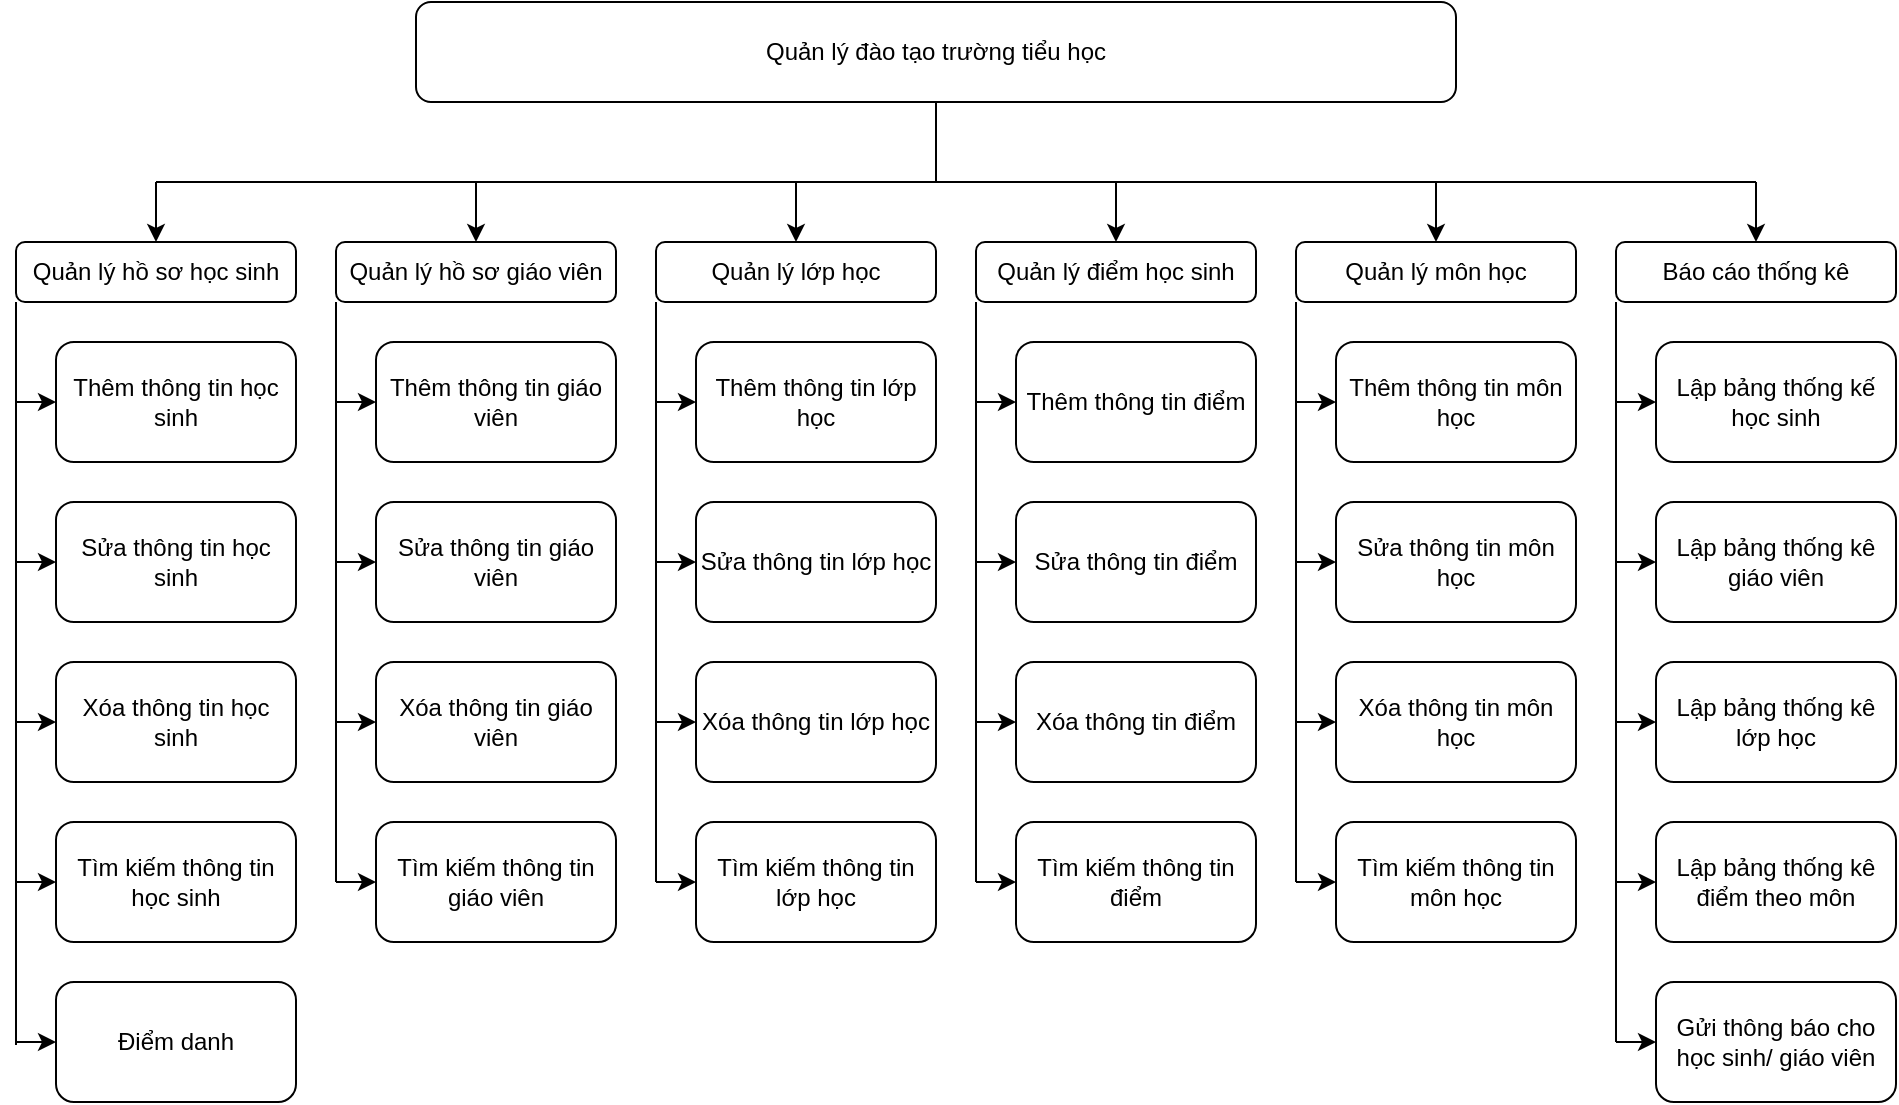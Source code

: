 <mxfile version="20.8.15" type="github">
  <diagram id="C5RBs43oDa-KdzZeNtuy" name="Page-1">
    <mxGraphModel dx="1400" dy="809" grid="1" gridSize="10" guides="1" tooltips="1" connect="1" arrows="1" fold="1" page="1" pageScale="1" pageWidth="827" pageHeight="1169" math="0" shadow="0">
      <root>
        <mxCell id="WIyWlLk6GJQsqaUBKTNV-0" />
        <mxCell id="WIyWlLk6GJQsqaUBKTNV-1" parent="WIyWlLk6GJQsqaUBKTNV-0" />
        <mxCell id="VFHLRUXjPI2VPW3mWnHd-0" value="Quản lý đào tạo trường tiểu học" style="rounded=1;whiteSpace=wrap;html=1;" vertex="1" parent="WIyWlLk6GJQsqaUBKTNV-1">
          <mxGeometry x="210" y="240" width="520" height="50" as="geometry" />
        </mxCell>
        <mxCell id="VFHLRUXjPI2VPW3mWnHd-1" value="Quản lý hồ sơ học sinh" style="rounded=1;whiteSpace=wrap;html=1;" vertex="1" parent="WIyWlLk6GJQsqaUBKTNV-1">
          <mxGeometry x="10" y="360" width="140" height="30" as="geometry" />
        </mxCell>
        <mxCell id="VFHLRUXjPI2VPW3mWnHd-2" value="Quản lý lớp học" style="rounded=1;whiteSpace=wrap;html=1;" vertex="1" parent="WIyWlLk6GJQsqaUBKTNV-1">
          <mxGeometry x="330" y="360" width="140" height="30" as="geometry" />
        </mxCell>
        <mxCell id="VFHLRUXjPI2VPW3mWnHd-3" value="Quản lý điểm học sinh" style="rounded=1;whiteSpace=wrap;html=1;" vertex="1" parent="WIyWlLk6GJQsqaUBKTNV-1">
          <mxGeometry x="490" y="360" width="140" height="30" as="geometry" />
        </mxCell>
        <mxCell id="VFHLRUXjPI2VPW3mWnHd-4" value="Quản lý hồ sơ giáo viên" style="rounded=1;whiteSpace=wrap;html=1;" vertex="1" parent="WIyWlLk6GJQsqaUBKTNV-1">
          <mxGeometry x="170" y="360" width="140" height="30" as="geometry" />
        </mxCell>
        <mxCell id="VFHLRUXjPI2VPW3mWnHd-5" value="Quản lý môn học" style="rounded=1;whiteSpace=wrap;html=1;" vertex="1" parent="WIyWlLk6GJQsqaUBKTNV-1">
          <mxGeometry x="650" y="360" width="140" height="30" as="geometry" />
        </mxCell>
        <mxCell id="VFHLRUXjPI2VPW3mWnHd-6" value="Báo cáo thống kê" style="rounded=1;whiteSpace=wrap;html=1;" vertex="1" parent="WIyWlLk6GJQsqaUBKTNV-1">
          <mxGeometry x="810" y="360" width="140" height="30" as="geometry" />
        </mxCell>
        <mxCell id="VFHLRUXjPI2VPW3mWnHd-8" value="" style="endArrow=none;html=1;rounded=0;" edge="1" parent="WIyWlLk6GJQsqaUBKTNV-1">
          <mxGeometry width="50" height="50" relative="1" as="geometry">
            <mxPoint x="80" y="330" as="sourcePoint" />
            <mxPoint x="880" y="330" as="targetPoint" />
          </mxGeometry>
        </mxCell>
        <mxCell id="VFHLRUXjPI2VPW3mWnHd-10" value="" style="endArrow=none;html=1;rounded=0;entryX=0.5;entryY=1;entryDx=0;entryDy=0;" edge="1" parent="WIyWlLk6GJQsqaUBKTNV-1" target="VFHLRUXjPI2VPW3mWnHd-0">
          <mxGeometry width="50" height="50" relative="1" as="geometry">
            <mxPoint x="470" y="330" as="sourcePoint" />
            <mxPoint x="490" y="320" as="targetPoint" />
          </mxGeometry>
        </mxCell>
        <mxCell id="VFHLRUXjPI2VPW3mWnHd-11" value="" style="endArrow=classic;html=1;rounded=0;entryX=0.5;entryY=0;entryDx=0;entryDy=0;" edge="1" parent="WIyWlLk6GJQsqaUBKTNV-1" target="VFHLRUXjPI2VPW3mWnHd-2">
          <mxGeometry width="50" height="50" relative="1" as="geometry">
            <mxPoint x="400" y="330" as="sourcePoint" />
            <mxPoint x="490" y="320" as="targetPoint" />
          </mxGeometry>
        </mxCell>
        <mxCell id="VFHLRUXjPI2VPW3mWnHd-12" value="" style="endArrow=classic;html=1;rounded=0;entryX=0.5;entryY=0;entryDx=0;entryDy=0;" edge="1" parent="WIyWlLk6GJQsqaUBKTNV-1" target="VFHLRUXjPI2VPW3mWnHd-4">
          <mxGeometry width="50" height="50" relative="1" as="geometry">
            <mxPoint x="240" y="330" as="sourcePoint" />
            <mxPoint x="490" y="320" as="targetPoint" />
          </mxGeometry>
        </mxCell>
        <mxCell id="VFHLRUXjPI2VPW3mWnHd-13" value="" style="endArrow=classic;html=1;rounded=0;entryX=0.5;entryY=0;entryDx=0;entryDy=0;" edge="1" parent="WIyWlLk6GJQsqaUBKTNV-1" target="VFHLRUXjPI2VPW3mWnHd-1">
          <mxGeometry width="50" height="50" relative="1" as="geometry">
            <mxPoint x="80" y="330" as="sourcePoint" />
            <mxPoint x="270" y="320" as="targetPoint" />
          </mxGeometry>
        </mxCell>
        <mxCell id="VFHLRUXjPI2VPW3mWnHd-14" value="" style="endArrow=classic;html=1;rounded=0;entryX=0.5;entryY=0;entryDx=0;entryDy=0;" edge="1" parent="WIyWlLk6GJQsqaUBKTNV-1" target="VFHLRUXjPI2VPW3mWnHd-3">
          <mxGeometry width="50" height="50" relative="1" as="geometry">
            <mxPoint x="560" y="330" as="sourcePoint" />
            <mxPoint x="730" y="320" as="targetPoint" />
          </mxGeometry>
        </mxCell>
        <mxCell id="VFHLRUXjPI2VPW3mWnHd-15" value="" style="endArrow=classic;html=1;rounded=0;entryX=0.5;entryY=0;entryDx=0;entryDy=0;" edge="1" parent="WIyWlLk6GJQsqaUBKTNV-1" target="VFHLRUXjPI2VPW3mWnHd-5">
          <mxGeometry width="50" height="50" relative="1" as="geometry">
            <mxPoint x="720" y="330" as="sourcePoint" />
            <mxPoint x="730" y="320" as="targetPoint" />
          </mxGeometry>
        </mxCell>
        <mxCell id="VFHLRUXjPI2VPW3mWnHd-16" value="" style="endArrow=classic;html=1;rounded=0;entryX=0.5;entryY=0;entryDx=0;entryDy=0;" edge="1" parent="WIyWlLk6GJQsqaUBKTNV-1" target="VFHLRUXjPI2VPW3mWnHd-6">
          <mxGeometry width="50" height="50" relative="1" as="geometry">
            <mxPoint x="880" y="330" as="sourcePoint" />
            <mxPoint x="730" y="320" as="targetPoint" />
          </mxGeometry>
        </mxCell>
        <mxCell id="VFHLRUXjPI2VPW3mWnHd-17" value="Thêm thông tin học sinh" style="rounded=1;whiteSpace=wrap;html=1;" vertex="1" parent="WIyWlLk6GJQsqaUBKTNV-1">
          <mxGeometry x="30" y="410" width="120" height="60" as="geometry" />
        </mxCell>
        <mxCell id="VFHLRUXjPI2VPW3mWnHd-18" value="Sửa thông tin học sinh" style="rounded=1;whiteSpace=wrap;html=1;" vertex="1" parent="WIyWlLk6GJQsqaUBKTNV-1">
          <mxGeometry x="30" y="490" width="120" height="60" as="geometry" />
        </mxCell>
        <mxCell id="VFHLRUXjPI2VPW3mWnHd-19" value="Xóa thông tin học sinh" style="rounded=1;whiteSpace=wrap;html=1;" vertex="1" parent="WIyWlLk6GJQsqaUBKTNV-1">
          <mxGeometry x="30" y="570" width="120" height="60" as="geometry" />
        </mxCell>
        <mxCell id="VFHLRUXjPI2VPW3mWnHd-20" value="Tìm kiếm thông tin học sinh" style="rounded=1;whiteSpace=wrap;html=1;" vertex="1" parent="WIyWlLk6GJQsqaUBKTNV-1">
          <mxGeometry x="30" y="650" width="120" height="60" as="geometry" />
        </mxCell>
        <mxCell id="VFHLRUXjPI2VPW3mWnHd-21" value="Điểm danh" style="rounded=1;whiteSpace=wrap;html=1;" vertex="1" parent="WIyWlLk6GJQsqaUBKTNV-1">
          <mxGeometry x="30" y="730" width="120" height="60" as="geometry" />
        </mxCell>
        <mxCell id="VFHLRUXjPI2VPW3mWnHd-22" value="" style="endArrow=none;html=1;rounded=0;" edge="1" parent="WIyWlLk6GJQsqaUBKTNV-1">
          <mxGeometry width="50" height="50" relative="1" as="geometry">
            <mxPoint x="10" y="390" as="sourcePoint" />
            <mxPoint x="10" y="761.455" as="targetPoint" />
          </mxGeometry>
        </mxCell>
        <mxCell id="VFHLRUXjPI2VPW3mWnHd-23" value="" style="endArrow=classic;html=1;rounded=0;entryX=0;entryY=0.5;entryDx=0;entryDy=0;" edge="1" parent="WIyWlLk6GJQsqaUBKTNV-1" target="VFHLRUXjPI2VPW3mWnHd-17">
          <mxGeometry width="50" height="50" relative="1" as="geometry">
            <mxPoint x="10" y="440" as="sourcePoint" />
            <mxPoint x="300" y="490" as="targetPoint" />
          </mxGeometry>
        </mxCell>
        <mxCell id="VFHLRUXjPI2VPW3mWnHd-24" value="" style="endArrow=classic;html=1;rounded=0;entryX=0;entryY=0.5;entryDx=0;entryDy=0;" edge="1" parent="WIyWlLk6GJQsqaUBKTNV-1" target="VFHLRUXjPI2VPW3mWnHd-18">
          <mxGeometry width="50" height="50" relative="1" as="geometry">
            <mxPoint x="10" y="520" as="sourcePoint" />
            <mxPoint x="200" y="500" as="targetPoint" />
          </mxGeometry>
        </mxCell>
        <mxCell id="VFHLRUXjPI2VPW3mWnHd-25" value="" style="endArrow=classic;html=1;rounded=0;entryX=0;entryY=0.5;entryDx=0;entryDy=0;" edge="1" parent="WIyWlLk6GJQsqaUBKTNV-1" target="VFHLRUXjPI2VPW3mWnHd-19">
          <mxGeometry width="50" height="50" relative="1" as="geometry">
            <mxPoint x="10" y="600" as="sourcePoint" />
            <mxPoint x="200" y="630" as="targetPoint" />
          </mxGeometry>
        </mxCell>
        <mxCell id="VFHLRUXjPI2VPW3mWnHd-26" value="" style="endArrow=classic;html=1;rounded=0;entryX=0;entryY=0.5;entryDx=0;entryDy=0;" edge="1" parent="WIyWlLk6GJQsqaUBKTNV-1" target="VFHLRUXjPI2VPW3mWnHd-20">
          <mxGeometry width="50" height="50" relative="1" as="geometry">
            <mxPoint x="10" y="680" as="sourcePoint" />
            <mxPoint x="200" y="760" as="targetPoint" />
          </mxGeometry>
        </mxCell>
        <mxCell id="VFHLRUXjPI2VPW3mWnHd-27" value="" style="endArrow=classic;html=1;rounded=0;entryX=0;entryY=0.5;entryDx=0;entryDy=0;" edge="1" parent="WIyWlLk6GJQsqaUBKTNV-1" target="VFHLRUXjPI2VPW3mWnHd-21">
          <mxGeometry width="50" height="50" relative="1" as="geometry">
            <mxPoint x="10" y="760" as="sourcePoint" />
            <mxPoint x="200" y="690" as="targetPoint" />
          </mxGeometry>
        </mxCell>
        <mxCell id="VFHLRUXjPI2VPW3mWnHd-28" value="Thêm thông tin giáo viên" style="rounded=1;whiteSpace=wrap;html=1;" vertex="1" parent="WIyWlLk6GJQsqaUBKTNV-1">
          <mxGeometry x="190" y="410" width="120" height="60" as="geometry" />
        </mxCell>
        <mxCell id="VFHLRUXjPI2VPW3mWnHd-29" value="Sửa thông tin giáo viên" style="rounded=1;whiteSpace=wrap;html=1;" vertex="1" parent="WIyWlLk6GJQsqaUBKTNV-1">
          <mxGeometry x="190" y="490" width="120" height="60" as="geometry" />
        </mxCell>
        <mxCell id="VFHLRUXjPI2VPW3mWnHd-30" value="Xóa thông tin giáo viên" style="rounded=1;whiteSpace=wrap;html=1;" vertex="1" parent="WIyWlLk6GJQsqaUBKTNV-1">
          <mxGeometry x="190" y="570" width="120" height="60" as="geometry" />
        </mxCell>
        <mxCell id="VFHLRUXjPI2VPW3mWnHd-31" value="Tìm kiếm thông tin giáo viên" style="rounded=1;whiteSpace=wrap;html=1;" vertex="1" parent="WIyWlLk6GJQsqaUBKTNV-1">
          <mxGeometry x="190" y="650" width="120" height="60" as="geometry" />
        </mxCell>
        <mxCell id="VFHLRUXjPI2VPW3mWnHd-33" value="" style="endArrow=classic;html=1;rounded=0;entryX=0;entryY=0.5;entryDx=0;entryDy=0;" edge="1" parent="WIyWlLk6GJQsqaUBKTNV-1" target="VFHLRUXjPI2VPW3mWnHd-28">
          <mxGeometry width="50" height="50" relative="1" as="geometry">
            <mxPoint x="170.0" y="440" as="sourcePoint" />
            <mxPoint x="460" y="490" as="targetPoint" />
          </mxGeometry>
        </mxCell>
        <mxCell id="VFHLRUXjPI2VPW3mWnHd-34" value="" style="endArrow=classic;html=1;rounded=0;entryX=0;entryY=0.5;entryDx=0;entryDy=0;" edge="1" parent="WIyWlLk6GJQsqaUBKTNV-1" target="VFHLRUXjPI2VPW3mWnHd-29">
          <mxGeometry width="50" height="50" relative="1" as="geometry">
            <mxPoint x="170.0" y="520" as="sourcePoint" />
            <mxPoint x="360" y="500" as="targetPoint" />
          </mxGeometry>
        </mxCell>
        <mxCell id="VFHLRUXjPI2VPW3mWnHd-35" value="" style="endArrow=classic;html=1;rounded=0;entryX=0;entryY=0.5;entryDx=0;entryDy=0;" edge="1" parent="WIyWlLk6GJQsqaUBKTNV-1" target="VFHLRUXjPI2VPW3mWnHd-30">
          <mxGeometry width="50" height="50" relative="1" as="geometry">
            <mxPoint x="170.0" y="600" as="sourcePoint" />
            <mxPoint x="360" y="630" as="targetPoint" />
          </mxGeometry>
        </mxCell>
        <mxCell id="VFHLRUXjPI2VPW3mWnHd-36" value="" style="endArrow=classic;html=1;rounded=0;entryX=0;entryY=0.5;entryDx=0;entryDy=0;" edge="1" parent="WIyWlLk6GJQsqaUBKTNV-1" target="VFHLRUXjPI2VPW3mWnHd-31">
          <mxGeometry width="50" height="50" relative="1" as="geometry">
            <mxPoint x="170.0" y="680" as="sourcePoint" />
            <mxPoint x="360" y="760" as="targetPoint" />
          </mxGeometry>
        </mxCell>
        <mxCell id="VFHLRUXjPI2VPW3mWnHd-38" value="" style="endArrow=none;html=1;rounded=0;" edge="1" parent="WIyWlLk6GJQsqaUBKTNV-1">
          <mxGeometry width="50" height="50" relative="1" as="geometry">
            <mxPoint x="170.0" y="390" as="sourcePoint" />
            <mxPoint x="170" y="680" as="targetPoint" />
          </mxGeometry>
        </mxCell>
        <mxCell id="VFHLRUXjPI2VPW3mWnHd-54" value="Thêm thông tin lớp học" style="rounded=1;whiteSpace=wrap;html=1;" vertex="1" parent="WIyWlLk6GJQsqaUBKTNV-1">
          <mxGeometry x="350" y="410" width="120" height="60" as="geometry" />
        </mxCell>
        <mxCell id="VFHLRUXjPI2VPW3mWnHd-55" value="Sửa thông tin lớp học" style="rounded=1;whiteSpace=wrap;html=1;" vertex="1" parent="WIyWlLk6GJQsqaUBKTNV-1">
          <mxGeometry x="350" y="490" width="120" height="60" as="geometry" />
        </mxCell>
        <mxCell id="VFHLRUXjPI2VPW3mWnHd-56" value="Xóa thông tin lớp học" style="rounded=1;whiteSpace=wrap;html=1;" vertex="1" parent="WIyWlLk6GJQsqaUBKTNV-1">
          <mxGeometry x="350" y="570" width="120" height="60" as="geometry" />
        </mxCell>
        <mxCell id="VFHLRUXjPI2VPW3mWnHd-57" value="Tìm kiếm thông tin lớp học" style="rounded=1;whiteSpace=wrap;html=1;" vertex="1" parent="WIyWlLk6GJQsqaUBKTNV-1">
          <mxGeometry x="350" y="650" width="120" height="60" as="geometry" />
        </mxCell>
        <mxCell id="VFHLRUXjPI2VPW3mWnHd-58" value="" style="endArrow=classic;html=1;rounded=0;entryX=0;entryY=0.5;entryDx=0;entryDy=0;" edge="1" parent="WIyWlLk6GJQsqaUBKTNV-1" target="VFHLRUXjPI2VPW3mWnHd-54">
          <mxGeometry width="50" height="50" relative="1" as="geometry">
            <mxPoint x="330" y="440" as="sourcePoint" />
            <mxPoint x="620" y="490" as="targetPoint" />
          </mxGeometry>
        </mxCell>
        <mxCell id="VFHLRUXjPI2VPW3mWnHd-59" value="" style="endArrow=classic;html=1;rounded=0;entryX=0;entryY=0.5;entryDx=0;entryDy=0;" edge="1" parent="WIyWlLk6GJQsqaUBKTNV-1" target="VFHLRUXjPI2VPW3mWnHd-55">
          <mxGeometry width="50" height="50" relative="1" as="geometry">
            <mxPoint x="330" y="520" as="sourcePoint" />
            <mxPoint x="520" y="500" as="targetPoint" />
          </mxGeometry>
        </mxCell>
        <mxCell id="VFHLRUXjPI2VPW3mWnHd-60" value="" style="endArrow=classic;html=1;rounded=0;entryX=0;entryY=0.5;entryDx=0;entryDy=0;" edge="1" parent="WIyWlLk6GJQsqaUBKTNV-1" target="VFHLRUXjPI2VPW3mWnHd-56">
          <mxGeometry width="50" height="50" relative="1" as="geometry">
            <mxPoint x="330" y="600" as="sourcePoint" />
            <mxPoint x="520" y="630" as="targetPoint" />
          </mxGeometry>
        </mxCell>
        <mxCell id="VFHLRUXjPI2VPW3mWnHd-61" value="" style="endArrow=classic;html=1;rounded=0;entryX=0;entryY=0.5;entryDx=0;entryDy=0;" edge="1" parent="WIyWlLk6GJQsqaUBKTNV-1" target="VFHLRUXjPI2VPW3mWnHd-57">
          <mxGeometry width="50" height="50" relative="1" as="geometry">
            <mxPoint x="330" y="680" as="sourcePoint" />
            <mxPoint x="520" y="760" as="targetPoint" />
          </mxGeometry>
        </mxCell>
        <mxCell id="VFHLRUXjPI2VPW3mWnHd-62" value="" style="endArrow=none;html=1;rounded=0;" edge="1" parent="WIyWlLk6GJQsqaUBKTNV-1">
          <mxGeometry width="50" height="50" relative="1" as="geometry">
            <mxPoint x="330" y="390" as="sourcePoint" />
            <mxPoint x="330" y="680" as="targetPoint" />
          </mxGeometry>
        </mxCell>
        <mxCell id="VFHLRUXjPI2VPW3mWnHd-63" value="Thêm thông tin điểm" style="rounded=1;whiteSpace=wrap;html=1;" vertex="1" parent="WIyWlLk6GJQsqaUBKTNV-1">
          <mxGeometry x="510" y="410" width="120" height="60" as="geometry" />
        </mxCell>
        <mxCell id="VFHLRUXjPI2VPW3mWnHd-64" value="Sửa thông tin điểm" style="rounded=1;whiteSpace=wrap;html=1;" vertex="1" parent="WIyWlLk6GJQsqaUBKTNV-1">
          <mxGeometry x="510" y="490" width="120" height="60" as="geometry" />
        </mxCell>
        <mxCell id="VFHLRUXjPI2VPW3mWnHd-65" value="Xóa thông tin điểm" style="rounded=1;whiteSpace=wrap;html=1;" vertex="1" parent="WIyWlLk6GJQsqaUBKTNV-1">
          <mxGeometry x="510" y="570" width="120" height="60" as="geometry" />
        </mxCell>
        <mxCell id="VFHLRUXjPI2VPW3mWnHd-66" value="Tìm kiếm thông tin điểm" style="rounded=1;whiteSpace=wrap;html=1;" vertex="1" parent="WIyWlLk6GJQsqaUBKTNV-1">
          <mxGeometry x="510" y="650" width="120" height="60" as="geometry" />
        </mxCell>
        <mxCell id="VFHLRUXjPI2VPW3mWnHd-67" value="" style="endArrow=classic;html=1;rounded=0;entryX=0;entryY=0.5;entryDx=0;entryDy=0;" edge="1" parent="WIyWlLk6GJQsqaUBKTNV-1" target="VFHLRUXjPI2VPW3mWnHd-63">
          <mxGeometry width="50" height="50" relative="1" as="geometry">
            <mxPoint x="490" y="440" as="sourcePoint" />
            <mxPoint x="780" y="490" as="targetPoint" />
          </mxGeometry>
        </mxCell>
        <mxCell id="VFHLRUXjPI2VPW3mWnHd-68" value="" style="endArrow=classic;html=1;rounded=0;entryX=0;entryY=0.5;entryDx=0;entryDy=0;" edge="1" parent="WIyWlLk6GJQsqaUBKTNV-1" target="VFHLRUXjPI2VPW3mWnHd-64">
          <mxGeometry width="50" height="50" relative="1" as="geometry">
            <mxPoint x="490" y="520" as="sourcePoint" />
            <mxPoint x="680" y="500" as="targetPoint" />
          </mxGeometry>
        </mxCell>
        <mxCell id="VFHLRUXjPI2VPW3mWnHd-69" value="" style="endArrow=classic;html=1;rounded=0;entryX=0;entryY=0.5;entryDx=0;entryDy=0;" edge="1" parent="WIyWlLk6GJQsqaUBKTNV-1" target="VFHLRUXjPI2VPW3mWnHd-65">
          <mxGeometry width="50" height="50" relative="1" as="geometry">
            <mxPoint x="490" y="600" as="sourcePoint" />
            <mxPoint x="680" y="630" as="targetPoint" />
          </mxGeometry>
        </mxCell>
        <mxCell id="VFHLRUXjPI2VPW3mWnHd-70" value="" style="endArrow=classic;html=1;rounded=0;entryX=0;entryY=0.5;entryDx=0;entryDy=0;" edge="1" parent="WIyWlLk6GJQsqaUBKTNV-1" target="VFHLRUXjPI2VPW3mWnHd-66">
          <mxGeometry width="50" height="50" relative="1" as="geometry">
            <mxPoint x="490" y="680" as="sourcePoint" />
            <mxPoint x="680" y="760" as="targetPoint" />
          </mxGeometry>
        </mxCell>
        <mxCell id="VFHLRUXjPI2VPW3mWnHd-71" value="" style="endArrow=none;html=1;rounded=0;" edge="1" parent="WIyWlLk6GJQsqaUBKTNV-1">
          <mxGeometry width="50" height="50" relative="1" as="geometry">
            <mxPoint x="490" y="390" as="sourcePoint" />
            <mxPoint x="490" y="680" as="targetPoint" />
          </mxGeometry>
        </mxCell>
        <mxCell id="VFHLRUXjPI2VPW3mWnHd-72" value="Thêm thông tin môn học" style="rounded=1;whiteSpace=wrap;html=1;" vertex="1" parent="WIyWlLk6GJQsqaUBKTNV-1">
          <mxGeometry x="670" y="410" width="120" height="60" as="geometry" />
        </mxCell>
        <mxCell id="VFHLRUXjPI2VPW3mWnHd-73" value="Sửa thông tin môn học" style="rounded=1;whiteSpace=wrap;html=1;" vertex="1" parent="WIyWlLk6GJQsqaUBKTNV-1">
          <mxGeometry x="670" y="490" width="120" height="60" as="geometry" />
        </mxCell>
        <mxCell id="VFHLRUXjPI2VPW3mWnHd-74" value="Xóa thông tin môn học" style="rounded=1;whiteSpace=wrap;html=1;" vertex="1" parent="WIyWlLk6GJQsqaUBKTNV-1">
          <mxGeometry x="670" y="570" width="120" height="60" as="geometry" />
        </mxCell>
        <mxCell id="VFHLRUXjPI2VPW3mWnHd-75" value="Tìm kiếm thông tin môn học" style="rounded=1;whiteSpace=wrap;html=1;" vertex="1" parent="WIyWlLk6GJQsqaUBKTNV-1">
          <mxGeometry x="670" y="650" width="120" height="60" as="geometry" />
        </mxCell>
        <mxCell id="VFHLRUXjPI2VPW3mWnHd-76" value="" style="endArrow=classic;html=1;rounded=0;entryX=0;entryY=0.5;entryDx=0;entryDy=0;" edge="1" parent="WIyWlLk6GJQsqaUBKTNV-1" target="VFHLRUXjPI2VPW3mWnHd-72">
          <mxGeometry width="50" height="50" relative="1" as="geometry">
            <mxPoint x="650" y="440" as="sourcePoint" />
            <mxPoint x="940" y="490" as="targetPoint" />
          </mxGeometry>
        </mxCell>
        <mxCell id="VFHLRUXjPI2VPW3mWnHd-77" value="" style="endArrow=classic;html=1;rounded=0;entryX=0;entryY=0.5;entryDx=0;entryDy=0;" edge="1" parent="WIyWlLk6GJQsqaUBKTNV-1" target="VFHLRUXjPI2VPW3mWnHd-73">
          <mxGeometry width="50" height="50" relative="1" as="geometry">
            <mxPoint x="650" y="520" as="sourcePoint" />
            <mxPoint x="840" y="500" as="targetPoint" />
          </mxGeometry>
        </mxCell>
        <mxCell id="VFHLRUXjPI2VPW3mWnHd-78" value="" style="endArrow=classic;html=1;rounded=0;entryX=0;entryY=0.5;entryDx=0;entryDy=0;" edge="1" parent="WIyWlLk6GJQsqaUBKTNV-1" target="VFHLRUXjPI2VPW3mWnHd-74">
          <mxGeometry width="50" height="50" relative="1" as="geometry">
            <mxPoint x="650" y="600" as="sourcePoint" />
            <mxPoint x="840" y="630" as="targetPoint" />
          </mxGeometry>
        </mxCell>
        <mxCell id="VFHLRUXjPI2VPW3mWnHd-79" value="" style="endArrow=classic;html=1;rounded=0;entryX=0;entryY=0.5;entryDx=0;entryDy=0;" edge="1" parent="WIyWlLk6GJQsqaUBKTNV-1" target="VFHLRUXjPI2VPW3mWnHd-75">
          <mxGeometry width="50" height="50" relative="1" as="geometry">
            <mxPoint x="650" y="680" as="sourcePoint" />
            <mxPoint x="840" y="760" as="targetPoint" />
          </mxGeometry>
        </mxCell>
        <mxCell id="VFHLRUXjPI2VPW3mWnHd-80" value="" style="endArrow=none;html=1;rounded=0;" edge="1" parent="WIyWlLk6GJQsqaUBKTNV-1">
          <mxGeometry width="50" height="50" relative="1" as="geometry">
            <mxPoint x="650" y="390" as="sourcePoint" />
            <mxPoint x="650" y="680" as="targetPoint" />
          </mxGeometry>
        </mxCell>
        <mxCell id="VFHLRUXjPI2VPW3mWnHd-81" value="Lập bảng thống kế học sinh" style="rounded=1;whiteSpace=wrap;html=1;" vertex="1" parent="WIyWlLk6GJQsqaUBKTNV-1">
          <mxGeometry x="830" y="410" width="120" height="60" as="geometry" />
        </mxCell>
        <mxCell id="VFHLRUXjPI2VPW3mWnHd-82" value="Lập bảng thống kê giáo viên" style="rounded=1;whiteSpace=wrap;html=1;" vertex="1" parent="WIyWlLk6GJQsqaUBKTNV-1">
          <mxGeometry x="830" y="490" width="120" height="60" as="geometry" />
        </mxCell>
        <mxCell id="VFHLRUXjPI2VPW3mWnHd-83" value="Lập bảng thống kê lớp học" style="rounded=1;whiteSpace=wrap;html=1;" vertex="1" parent="WIyWlLk6GJQsqaUBKTNV-1">
          <mxGeometry x="830" y="570" width="120" height="60" as="geometry" />
        </mxCell>
        <mxCell id="VFHLRUXjPI2VPW3mWnHd-84" value="Lập bảng thống kê điểm theo môn" style="rounded=1;whiteSpace=wrap;html=1;" vertex="1" parent="WIyWlLk6GJQsqaUBKTNV-1">
          <mxGeometry x="830" y="650" width="120" height="60" as="geometry" />
        </mxCell>
        <mxCell id="VFHLRUXjPI2VPW3mWnHd-85" value="" style="endArrow=classic;html=1;rounded=0;entryX=0;entryY=0.5;entryDx=0;entryDy=0;" edge="1" parent="WIyWlLk6GJQsqaUBKTNV-1" target="VFHLRUXjPI2VPW3mWnHd-81">
          <mxGeometry width="50" height="50" relative="1" as="geometry">
            <mxPoint x="810" y="440" as="sourcePoint" />
            <mxPoint x="1100" y="490" as="targetPoint" />
          </mxGeometry>
        </mxCell>
        <mxCell id="VFHLRUXjPI2VPW3mWnHd-86" value="" style="endArrow=classic;html=1;rounded=0;entryX=0;entryY=0.5;entryDx=0;entryDy=0;" edge="1" parent="WIyWlLk6GJQsqaUBKTNV-1" target="VFHLRUXjPI2VPW3mWnHd-82">
          <mxGeometry width="50" height="50" relative="1" as="geometry">
            <mxPoint x="810" y="520" as="sourcePoint" />
            <mxPoint x="1000" y="500" as="targetPoint" />
          </mxGeometry>
        </mxCell>
        <mxCell id="VFHLRUXjPI2VPW3mWnHd-87" value="" style="endArrow=classic;html=1;rounded=0;entryX=0;entryY=0.5;entryDx=0;entryDy=0;" edge="1" parent="WIyWlLk6GJQsqaUBKTNV-1" target="VFHLRUXjPI2VPW3mWnHd-83">
          <mxGeometry width="50" height="50" relative="1" as="geometry">
            <mxPoint x="810" y="600" as="sourcePoint" />
            <mxPoint x="1000" y="630" as="targetPoint" />
          </mxGeometry>
        </mxCell>
        <mxCell id="VFHLRUXjPI2VPW3mWnHd-88" value="" style="endArrow=classic;html=1;rounded=0;entryX=0;entryY=0.5;entryDx=0;entryDy=0;" edge="1" parent="WIyWlLk6GJQsqaUBKTNV-1" target="VFHLRUXjPI2VPW3mWnHd-84">
          <mxGeometry width="50" height="50" relative="1" as="geometry">
            <mxPoint x="810" y="680" as="sourcePoint" />
            <mxPoint x="1000" y="760" as="targetPoint" />
          </mxGeometry>
        </mxCell>
        <mxCell id="VFHLRUXjPI2VPW3mWnHd-89" value="" style="endArrow=none;html=1;rounded=0;" edge="1" parent="WIyWlLk6GJQsqaUBKTNV-1">
          <mxGeometry width="50" height="50" relative="1" as="geometry">
            <mxPoint x="810" y="390" as="sourcePoint" />
            <mxPoint x="810" y="760" as="targetPoint" />
          </mxGeometry>
        </mxCell>
        <mxCell id="VFHLRUXjPI2VPW3mWnHd-91" value="Gửi thông báo cho học sinh/ giáo viên" style="rounded=1;whiteSpace=wrap;html=1;" vertex="1" parent="WIyWlLk6GJQsqaUBKTNV-1">
          <mxGeometry x="830" y="730" width="120" height="60" as="geometry" />
        </mxCell>
        <mxCell id="VFHLRUXjPI2VPW3mWnHd-92" value="" style="endArrow=classic;html=1;rounded=0;entryX=0;entryY=0.5;entryDx=0;entryDy=0;" edge="1" parent="WIyWlLk6GJQsqaUBKTNV-1" target="VFHLRUXjPI2VPW3mWnHd-91">
          <mxGeometry width="50" height="50" relative="1" as="geometry">
            <mxPoint x="810" y="760" as="sourcePoint" />
            <mxPoint x="1000" y="840" as="targetPoint" />
          </mxGeometry>
        </mxCell>
      </root>
    </mxGraphModel>
  </diagram>
</mxfile>
